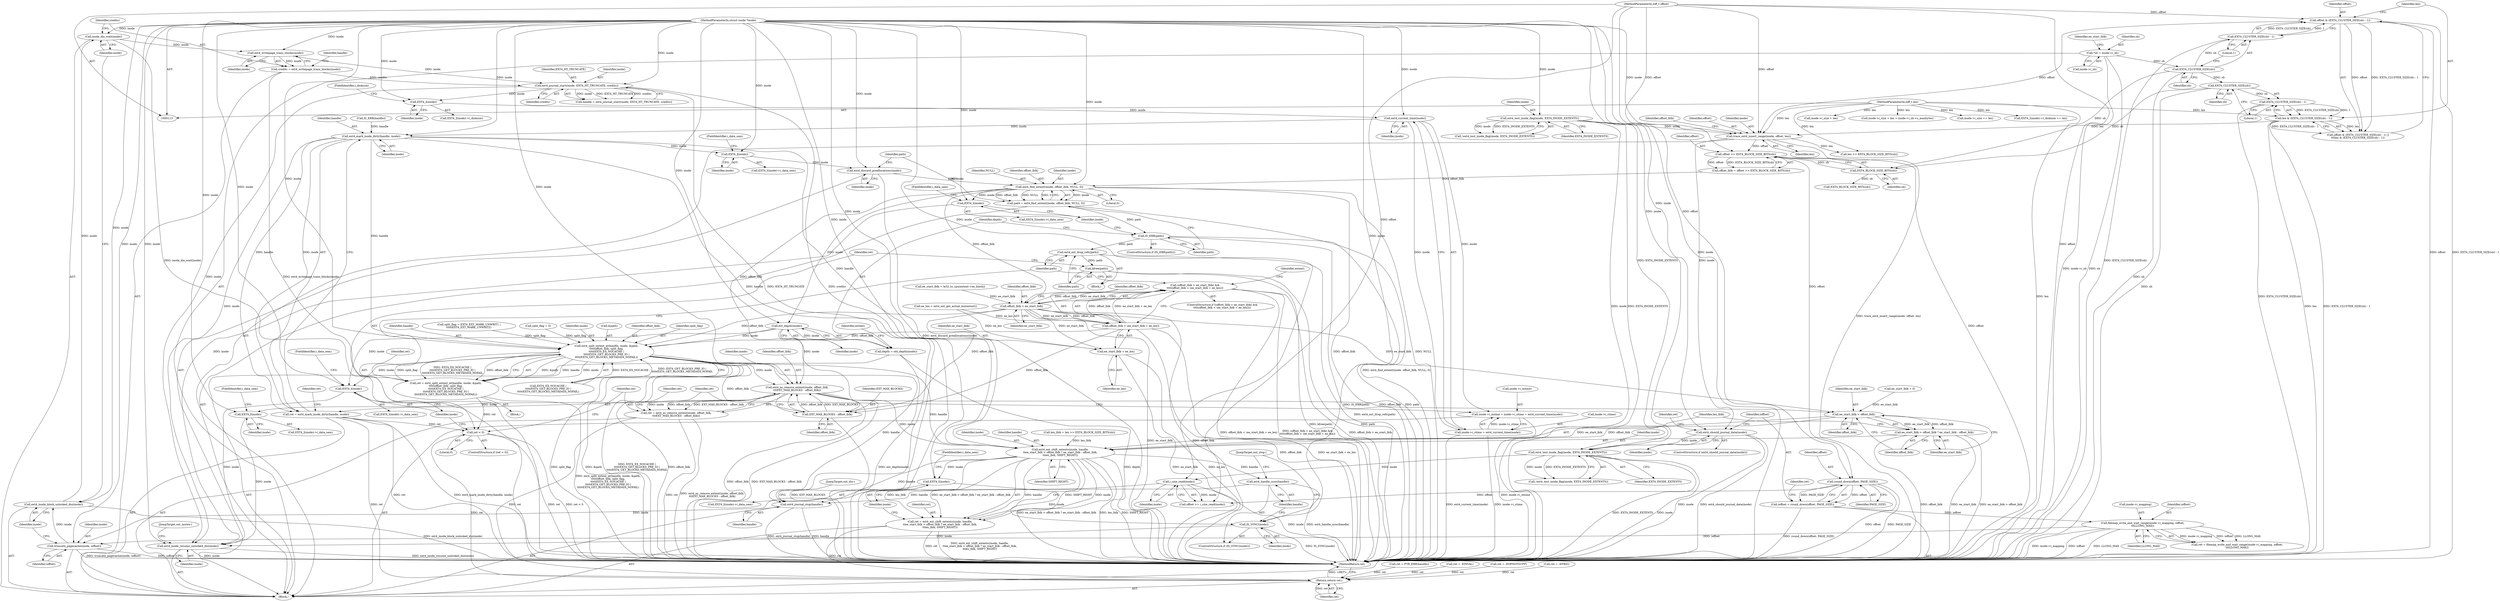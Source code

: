 digraph "0_linux_ea3d7209ca01da209cda6f0dea8be9cc4b7a933b_0@pointer" {
"1000304" [label="(Call,EXT4_I(inode))"];
"1000284" [label="(Call,ext4_journal_start(inode, EXT4_HT_TRUNCATE, credits))"];
"1000280" [label="(Call,ext4_writepage_trans_blocks(inode))"];
"1000276" [label="(Call,inode_dio_wait(inode))"];
"1000274" [label="(Call,ext4_inode_block_unlocked_dio(inode))"];
"1000271" [label="(Call,truncate_pagecache(inode, ioffset))"];
"1000263" [label="(Call,i_size_read(inode))"];
"1000233" [label="(Call,ext4_test_inode_flag(inode, EXT4_INODE_EXTENTS))"];
"1000196" [label="(Call,ext4_should_journal_data(inode))"];
"1000179" [label="(Call,trace_ext4_insert_range(inode, offset, len))"];
"1000147" [label="(Call,ext4_test_inode_flag(inode, EXT4_INODE_EXTENTS))"];
"1000114" [label="(MethodParameterIn,struct inode *inode)"];
"1000155" [label="(Call,offset & (EXT4_CLUSTER_SIZE(sb) - 1))"];
"1000115" [label="(MethodParameterIn,loff_t offset)"];
"1000157" [label="(Call,EXT4_CLUSTER_SIZE(sb) - 1)"];
"1000158" [label="(Call,EXT4_CLUSTER_SIZE(sb))"];
"1000119" [label="(Call,*sb = inode->i_sb)"];
"1000161" [label="(Call,len & (EXT4_CLUSTER_SIZE(sb) - 1))"];
"1000116" [label="(MethodParameterIn,loff_t len)"];
"1000163" [label="(Call,EXT4_CLUSTER_SIZE(sb) - 1)"];
"1000164" [label="(Call,EXT4_CLUSTER_SIZE(sb))"];
"1000216" [label="(Call,filemap_write_and_wait_range(inode->i_mapping, ioffset,\n\t\t\tLLONG_MAX))"];
"1000209" [label="(Call,ioffset = round_down(offset, PAGE_SIZE))"];
"1000211" [label="(Call,round_down(offset, PAGE_SIZE))"];
"1000185" [label="(Call,offset >> EXT4_BLOCK_SIZE_BITS(sb))"];
"1000187" [label="(Call,EXT4_BLOCK_SIZE_BITS(sb))"];
"1000278" [label="(Call,credits = ext4_writepage_trans_blocks(inode))"];
"1000316" [label="(Call,ext4_current_time(inode))"];
"1000308" [label="(Call,inode->i_mtime = inode->i_ctime = ext4_current_time(inode))"];
"1000312" [label="(Call,inode->i_ctime = ext4_current_time(inode))"];
"1000320" [label="(Call,ext4_mark_inode_dirty(handle, inode))"];
"1000318" [label="(Call,ret = ext4_mark_inode_dirty(handle, inode))"];
"1000414" [label="(Call,ret < 0)"];
"1000479" [label="(Return,return ret;)"];
"1000329" [label="(Call,EXT4_I(inode))"];
"1000332" [label="(Call,ext4_discard_preallocations(inode))"];
"1000336" [label="(Call,ext4_find_extent(inode, offset_lblk, NULL, 0))"];
"1000334" [label="(Call,path = ext4_find_extent(inode, offset_lblk, NULL, 0))"];
"1000342" [label="(Call,IS_ERR(path))"];
"1000409" [label="(Call,ext4_ext_drop_refs(path))"];
"1000411" [label="(Call,kfree(path))"];
"1000348" [label="(Call,EXT4_I(inode))"];
"1000471" [label="(Call,ext4_inode_resume_unlocked_dio(inode))"];
"1000354" [label="(Call,ext_depth(inode))"];
"1000352" [label="(Call,depth = ext_depth(inode))"];
"1000397" [label="(Call,ext4_split_extent_at(handle, inode, &path,\n\t\t\t\t\toffset_lblk, split_flag,\n\t\t\t\t\tEXT4_EX_NOCACHE |\n\t\t\t\t\tEXT4_GET_BLOCKS_PRE_IO |\n\t\t\t\t\tEXT4_GET_BLOCKS_METADATA_NOFAIL))"];
"1000395" [label="(Call,ret = ext4_split_extent_at(handle, inode, &path,\n\t\t\t\t\toffset_lblk, split_flag,\n\t\t\t\t\tEXT4_EX_NOCACHE |\n\t\t\t\t\tEXT4_GET_BLOCKS_PRE_IO |\n\t\t\t\t\tEXT4_GET_BLOCKS_METADATA_NOFAIL))"];
"1000421" [label="(Call,EXT4_I(inode))"];
"1000427" [label="(Call,ext4_es_remove_extent(inode, offset_lblk,\n\t\t\tEXT_MAX_BLOCKS - offset_lblk))"];
"1000425" [label="(Call,ret = ext4_es_remove_extent(inode, offset_lblk,\n\t\t\tEXT_MAX_BLOCKS - offset_lblk))"];
"1000439" [label="(Call,EXT4_I(inode))"];
"1000445" [label="(Call,ext4_ext_shift_extents(inode, handle,\n\t\tee_start_lblk > offset_lblk ? ee_start_lblk : offset_lblk,\n\t\tlen_lblk, SHIFT_RIGHT))"];
"1000443" [label="(Call,ret = ext4_ext_shift_extents(inode, handle,\n\t\tee_start_lblk > offset_lblk ? ee_start_lblk : offset_lblk,\n\t\tlen_lblk, SHIFT_RIGHT))"];
"1000459" [label="(Call,EXT4_I(inode))"];
"1000463" [label="(Call,IS_SYNC(inode))"];
"1000465" [label="(Call,ext4_handle_sync(handle))"];
"1000468" [label="(Call,ext4_journal_stop(handle))"];
"1000449" [label="(Call,ee_start_lblk > offset_lblk)"];
"1000448" [label="(Call,ee_start_lblk > offset_lblk ? ee_start_lblk : offset_lblk)"];
"1000430" [label="(Call,EXT_MAX_BLOCKS - offset_lblk)"];
"1000378" [label="(Call,offset_lblk > ee_start_lblk)"];
"1000377" [label="(Call,(offset_lblk > ee_start_lblk) &&\n\t\t\t\t(offset_lblk < (ee_start_lblk + ee_len)))"];
"1000381" [label="(Call,offset_lblk < (ee_start_lblk + ee_len))"];
"1000383" [label="(Call,ee_start_lblk + ee_len)"];
"1000183" [label="(Call,offset_lblk = offset >> EXT4_BLOCK_SIZE_BITS(sb))"];
"1000430" [label="(Call,EXT_MAX_BLOCKS - offset_lblk)"];
"1000179" [label="(Call,trace_ext4_insert_range(inode, offset, len))"];
"1000445" [label="(Call,ext4_ext_shift_extents(inode, handle,\n\t\tee_start_lblk > offset_lblk ? ee_start_lblk : offset_lblk,\n\t\tlen_lblk, SHIFT_RIGHT))"];
"1000213" [label="(Identifier,PAGE_SIZE)"];
"1000159" [label="(Identifier,sb)"];
"1000141" [label="(Call,split_flag = 0)"];
"1000467" [label="(JumpTarget,out_stop:)"];
"1000440" [label="(Identifier,inode)"];
"1000432" [label="(Identifier,offset_lblk)"];
"1000383" [label="(Call,ee_start_lblk + ee_len)"];
"1000191" [label="(Call,len >> EXT4_BLOCK_SIZE_BITS(sb))"];
"1000343" [label="(Identifier,path)"];
"1000156" [label="(Identifier,offset)"];
"1000340" [label="(Literal,0)"];
"1000302" [label="(Call,EXT4_I(inode)->i_disksize += len)"];
"1000272" [label="(Identifier,inode)"];
"1000220" [label="(Identifier,ioffset)"];
"1000162" [label="(Identifier,len)"];
"1000324" [label="(Identifier,ret)"];
"1000318" [label="(Call,ret = ext4_mark_inode_dirty(handle, inode))"];
"1000130" [label="(Call,ee_start_lblk = 0)"];
"1000366" [label="(Call,ee_start_lblk = le32_to_cpu(extent->ee_block))"];
"1000378" [label="(Call,offset_lblk > ee_start_lblk)"];
"1000404" [label="(Call,EXT4_EX_NOCACHE |\n\t\t\t\t\tEXT4_GET_BLOCKS_PRE_IO |\n\t\t\t\t\tEXT4_GET_BLOCKS_METADATA_NOFAIL)"];
"1000464" [label="(Identifier,inode)"];
"1000431" [label="(Identifier,EXT_MAX_BLOCKS)"];
"1000410" [label="(Identifier,path)"];
"1000187" [label="(Call,EXT4_BLOCK_SIZE_BITS(sb))"];
"1000244" [label="(Call,inode->i_size + len)"];
"1000399" [label="(Identifier,inode)"];
"1000196" [label="(Call,ext4_should_journal_data(inode))"];
"1000319" [label="(Identifier,ret)"];
"1000212" [label="(Identifier,offset)"];
"1000185" [label="(Call,offset >> EXT4_BLOCK_SIZE_BITS(sb))"];
"1000330" [label="(Identifier,inode)"];
"1000400" [label="(Call,&path)"];
"1000304" [label="(Call,EXT4_I(inode))"];
"1000157" [label="(Call,EXT4_CLUSTER_SIZE(sb) - 1)"];
"1000461" [label="(FieldIdentifier,i_data_sem)"];
"1000147" [label="(Call,ext4_test_inode_flag(inode, EXT4_INODE_EXTENTS))"];
"1000287" [label="(Identifier,credits)"];
"1000334" [label="(Call,path = ext4_find_extent(inode, offset_lblk, NULL, 0))"];
"1000460" [label="(Identifier,inode)"];
"1000211" [label="(Call,round_down(offset, PAGE_SIZE))"];
"1000348" [label="(Call,EXT4_I(inode))"];
"1000317" [label="(Identifier,inode)"];
"1000273" [label="(Identifier,ioffset)"];
"1000335" [label="(Identifier,path)"];
"1000263" [label="(Call,i_size_read(inode))"];
"1000193" [label="(Call,EXT4_BLOCK_SIZE_BITS(sb))"];
"1000274" [label="(Call,ext4_inode_block_unlocked_dio(inode))"];
"1000306" [label="(FieldIdentifier,i_disksize)"];
"1000281" [label="(Identifier,inode)"];
"1000280" [label="(Call,ext4_writepage_trans_blocks(inode))"];
"1000413" [label="(ControlStructure,if (ret < 0))"];
"1000395" [label="(Call,ret = ext4_split_extent_at(handle, inode, &path,\n\t\t\t\t\toffset_lblk, split_flag,\n\t\t\t\t\tEXT4_EX_NOCACHE |\n\t\t\t\t\tEXT4_GET_BLOCKS_PRE_IO |\n\t\t\t\t\tEXT4_GET_BLOCKS_METADATA_NOFAIL))"];
"1000275" [label="(Identifier,inode)"];
"1000131" [label="(Identifier,ee_start_lblk)"];
"1000117" [label="(Block,)"];
"1000276" [label="(Call,inode_dio_wait(inode))"];
"1000221" [label="(Identifier,LLONG_MAX)"];
"1000285" [label="(Identifier,inode)"];
"1000427" [label="(Call,ext4_es_remove_extent(inode, offset_lblk,\n\t\t\tEXT_MAX_BLOCKS - offset_lblk))"];
"1000120" [label="(Identifier,sb)"];
"1000337" [label="(Identifier,inode)"];
"1000210" [label="(Identifier,ioffset)"];
"1000357" [label="(Identifier,extent)"];
"1000163" [label="(Call,EXT4_CLUSTER_SIZE(sb) - 1)"];
"1000320" [label="(Call,ext4_mark_inode_dirty(handle, inode))"];
"1000463" [label="(Call,IS_SYNC(inode))"];
"1000181" [label="(Identifier,offset)"];
"1000462" [label="(ControlStructure,if (IS_SYNC(inode)))"];
"1000322" [label="(Identifier,inode)"];
"1000468" [label="(Call,ext4_journal_stop(handle))"];
"1000217" [label="(Call,inode->i_mapping)"];
"1000426" [label="(Identifier,ret)"];
"1000425" [label="(Call,ret = ext4_es_remove_extent(inode, offset_lblk,\n\t\t\tEXT_MAX_BLOCKS - offset_lblk))"];
"1000339" [label="(Identifier,NULL)"];
"1000402" [label="(Identifier,offset_lblk)"];
"1000421" [label="(Call,EXT4_I(inode))"];
"1000234" [label="(Identifier,inode)"];
"1000354" [label="(Call,ext_depth(inode))"];
"1000342" [label="(Call,IS_ERR(path))"];
"1000465" [label="(Call,ext4_handle_sync(handle))"];
"1000271" [label="(Call,truncate_pagecache(inode, ioffset))"];
"1000415" [label="(Identifier,ret)"];
"1000316" [label="(Call,ext4_current_time(inode))"];
"1000305" [label="(Identifier,inode)"];
"1000403" [label="(Identifier,split_flag)"];
"1000381" [label="(Call,offset_lblk < (ee_start_lblk + ee_len))"];
"1000455" [label="(Identifier,SHIFT_RIGHT)"];
"1000382" [label="(Identifier,offset_lblk)"];
"1000398" [label="(Identifier,handle)"];
"1000186" [label="(Identifier,offset)"];
"1000292" [label="(Call,ret = PTR_ERR(handle))"];
"1000119" [label="(Call,*sb = inode->i_sb)"];
"1000215" [label="(Identifier,ret)"];
"1000416" [label="(Literal,0)"];
"1000396" [label="(Identifier,ret)"];
"1000349" [label="(Identifier,inode)"];
"1000350" [label="(FieldIdentifier,i_data_sem)"];
"1000466" [label="(Identifier,handle)"];
"1000472" [label="(Identifier,inode)"];
"1000458" [label="(Call,EXT4_I(inode)->i_data_sem)"];
"1000452" [label="(Identifier,ee_start_lblk)"];
"1000148" [label="(Identifier,inode)"];
"1000409" [label="(Call,ext4_ext_drop_refs(path))"];
"1000232" [label="(Call,!ext4_test_inode_flag(inode, EXT4_INODE_EXTENTS))"];
"1000450" [label="(Identifier,ee_start_lblk)"];
"1000266" [label="(Call,ret = -EINVAL)"];
"1000353" [label="(Identifier,depth)"];
"1000261" [label="(Call,offset >= i_size_read(inode))"];
"1000352" [label="(Call,depth = ext_depth(inode))"];
"1000420" [label="(Call,EXT4_I(inode)->i_data_sem)"];
"1000243" [label="(Call,inode->i_size + len > inode->i_sb->s_maxbytes)"];
"1000233" [label="(Call,ext4_test_inode_flag(inode, EXT4_INODE_EXTENTS))"];
"1000309" [label="(Call,inode->i_mtime)"];
"1000237" [label="(Call,ret = -EOPNOTSUPP)"];
"1000451" [label="(Identifier,offset_lblk)"];
"1000423" [label="(FieldIdentifier,i_data_sem)"];
"1000189" [label="(Call,len_lblk = len >> EXT4_BLOCK_SIZE_BITS(sb))"];
"1000308" [label="(Call,inode->i_mtime = inode->i_ctime = ext4_current_time(inode))"];
"1000377" [label="(Call,(offset_lblk > ee_start_lblk) &&\n\t\t\t\t(offset_lblk < (ee_start_lblk + ee_len)))"];
"1000453" [label="(Identifier,offset_lblk)"];
"1000336" [label="(Call,ext4_find_extent(inode, offset_lblk, NULL, 0))"];
"1000454" [label="(Identifier,len_lblk)"];
"1000376" [label="(ControlStructure,if ((offset_lblk > ee_start_lblk) &&\n\t\t\t\t(offset_lblk < (ee_start_lblk + ee_len))))"];
"1000303" [label="(Call,EXT4_I(inode)->i_disksize)"];
"1000333" [label="(Identifier,inode)"];
"1000434" [label="(Identifier,ret)"];
"1000166" [label="(Literal,1)"];
"1000446" [label="(Identifier,inode)"];
"1000412" [label="(Identifier,path)"];
"1000444" [label="(Identifier,ret)"];
"1000114" [label="(MethodParameterIn,struct inode *inode)"];
"1000481" [label="(MethodReturn,int)"];
"1000209" [label="(Call,ioffset = round_down(offset, PAGE_SIZE))"];
"1000154" [label="(Call,offset & (EXT4_CLUSTER_SIZE(sb) - 1) ||\n\t\t\tlen & (EXT4_CLUSTER_SIZE(sb) - 1))"];
"1000390" [label="(Call,split_flag = EXT4_EXT_MARK_UNWRIT1 |\n\t\t\t\t\tEXT4_EXT_MARK_UNWRIT2)"];
"1000365" [label="(Block,)"];
"1000347" [label="(Call,EXT4_I(inode)->i_data_sem)"];
"1000379" [label="(Identifier,offset_lblk)"];
"1000422" [label="(Identifier,inode)"];
"1000479" [label="(Return,return ret;)"];
"1000372" [label="(Call,ee_len = ext4_ext_get_actual_len(extent))"];
"1000277" [label="(Identifier,inode)"];
"1000449" [label="(Call,ee_start_lblk > offset_lblk)"];
"1000429" [label="(Identifier,offset_lblk)"];
"1000164" [label="(Call,EXT4_CLUSTER_SIZE(sb))"];
"1000264" [label="(Identifier,inode)"];
"1000180" [label="(Identifier,inode)"];
"1000471" [label="(Call,ext4_inode_resume_unlocked_dio(inode))"];
"1000297" [label="(Call,inode->i_size += len)"];
"1000146" [label="(Call,!ext4_test_inode_flag(inode, EXT4_INODE_EXTENTS))"];
"1000116" [label="(MethodParameterIn,loff_t len)"];
"1000161" [label="(Call,len & (EXT4_CLUSTER_SIZE(sb) - 1))"];
"1000380" [label="(Identifier,ee_start_lblk)"];
"1000439" [label="(Call,EXT4_I(inode))"];
"1000441" [label="(FieldIdentifier,i_data_sem)"];
"1000235" [label="(Identifier,EXT4_INODE_EXTENTS)"];
"1000289" [label="(Call,IS_ERR(handle))"];
"1000389" [label="(Identifier,extent)"];
"1000284" [label="(Call,ext4_journal_start(inode, EXT4_HT_TRUNCATE, credits))"];
"1000411" [label="(Call,kfree(path))"];
"1000283" [label="(Identifier,handle)"];
"1000155" [label="(Call,offset & (EXT4_CLUSTER_SIZE(sb) - 1))"];
"1000332" [label="(Call,ext4_discard_preallocations(inode))"];
"1000470" [label="(JumpTarget,out_dio:)"];
"1000214" [label="(Call,ret = filemap_write_and_wait_range(inode->i_mapping, ioffset,\n\t\t\tLLONG_MAX))"];
"1000313" [label="(Call,inode->i_ctime)"];
"1000443" [label="(Call,ret = ext4_ext_shift_extents(inode, handle,\n\t\tee_start_lblk > offset_lblk ? ee_start_lblk : offset_lblk,\n\t\tlen_lblk, SHIFT_RIGHT))"];
"1000115" [label="(MethodParameterIn,loff_t offset)"];
"1000255" [label="(Call,ret = -EFBIG)"];
"1000321" [label="(Identifier,handle)"];
"1000121" [label="(Call,inode->i_sb)"];
"1000480" [label="(Identifier,ret)"];
"1000195" [label="(ControlStructure,if (ext4_should_journal_data(inode)))"];
"1000160" [label="(Literal,1)"];
"1000386" [label="(Block,)"];
"1000447" [label="(Identifier,handle)"];
"1000279" [label="(Identifier,credits)"];
"1000165" [label="(Identifier,sb)"];
"1000385" [label="(Identifier,ee_len)"];
"1000329" [label="(Call,EXT4_I(inode))"];
"1000397" [label="(Call,ext4_split_extent_at(handle, inode, &path,\n\t\t\t\t\toffset_lblk, split_flag,\n\t\t\t\t\tEXT4_EX_NOCACHE |\n\t\t\t\t\tEXT4_GET_BLOCKS_PRE_IO |\n\t\t\t\t\tEXT4_GET_BLOCKS_METADATA_NOFAIL))"];
"1000188" [label="(Identifier,sb)"];
"1000414" [label="(Call,ret < 0)"];
"1000384" [label="(Identifier,ee_start_lblk)"];
"1000158" [label="(Call,EXT4_CLUSTER_SIZE(sb))"];
"1000438" [label="(Call,EXT4_I(inode)->i_data_sem)"];
"1000200" [label="(Identifier,ret)"];
"1000278" [label="(Call,credits = ext4_writepage_trans_blocks(inode))"];
"1000328" [label="(Call,EXT4_I(inode)->i_data_sem)"];
"1000355" [label="(Identifier,inode)"];
"1000282" [label="(Call,handle = ext4_journal_start(inode, EXT4_HT_TRUNCATE, credits))"];
"1000473" [label="(JumpTarget,out_mutex:)"];
"1000428" [label="(Identifier,inode)"];
"1000341" [label="(ControlStructure,if (IS_ERR(path)))"];
"1000459" [label="(Call,EXT4_I(inode))"];
"1000338" [label="(Identifier,offset_lblk)"];
"1000149" [label="(Identifier,EXT4_INODE_EXTENTS)"];
"1000286" [label="(Identifier,EXT4_HT_TRUNCATE)"];
"1000331" [label="(FieldIdentifier,i_data_sem)"];
"1000469" [label="(Identifier,handle)"];
"1000312" [label="(Call,inode->i_ctime = ext4_current_time(inode))"];
"1000197" [label="(Identifier,inode)"];
"1000182" [label="(Identifier,len)"];
"1000216" [label="(Call,filemap_write_and_wait_range(inode->i_mapping, ioffset,\n\t\t\tLLONG_MAX))"];
"1000448" [label="(Call,ee_start_lblk > offset_lblk ? ee_start_lblk : offset_lblk)"];
"1000184" [label="(Identifier,offset_lblk)"];
"1000304" -> "1000303"  [label="AST: "];
"1000304" -> "1000305"  [label="CFG: "];
"1000305" -> "1000304"  [label="AST: "];
"1000306" -> "1000304"  [label="CFG: "];
"1000284" -> "1000304"  [label="DDG: inode"];
"1000114" -> "1000304"  [label="DDG: inode"];
"1000304" -> "1000316"  [label="DDG: inode"];
"1000284" -> "1000282"  [label="AST: "];
"1000284" -> "1000287"  [label="CFG: "];
"1000285" -> "1000284"  [label="AST: "];
"1000286" -> "1000284"  [label="AST: "];
"1000287" -> "1000284"  [label="AST: "];
"1000282" -> "1000284"  [label="CFG: "];
"1000284" -> "1000481"  [label="DDG: EXT4_HT_TRUNCATE"];
"1000284" -> "1000481"  [label="DDG: credits"];
"1000284" -> "1000282"  [label="DDG: inode"];
"1000284" -> "1000282"  [label="DDG: EXT4_HT_TRUNCATE"];
"1000284" -> "1000282"  [label="DDG: credits"];
"1000280" -> "1000284"  [label="DDG: inode"];
"1000114" -> "1000284"  [label="DDG: inode"];
"1000278" -> "1000284"  [label="DDG: credits"];
"1000284" -> "1000471"  [label="DDG: inode"];
"1000280" -> "1000278"  [label="AST: "];
"1000280" -> "1000281"  [label="CFG: "];
"1000281" -> "1000280"  [label="AST: "];
"1000278" -> "1000280"  [label="CFG: "];
"1000280" -> "1000278"  [label="DDG: inode"];
"1000276" -> "1000280"  [label="DDG: inode"];
"1000114" -> "1000280"  [label="DDG: inode"];
"1000276" -> "1000117"  [label="AST: "];
"1000276" -> "1000277"  [label="CFG: "];
"1000277" -> "1000276"  [label="AST: "];
"1000279" -> "1000276"  [label="CFG: "];
"1000276" -> "1000481"  [label="DDG: inode_dio_wait(inode)"];
"1000274" -> "1000276"  [label="DDG: inode"];
"1000114" -> "1000276"  [label="DDG: inode"];
"1000274" -> "1000117"  [label="AST: "];
"1000274" -> "1000275"  [label="CFG: "];
"1000275" -> "1000274"  [label="AST: "];
"1000277" -> "1000274"  [label="CFG: "];
"1000274" -> "1000481"  [label="DDG: ext4_inode_block_unlocked_dio(inode)"];
"1000271" -> "1000274"  [label="DDG: inode"];
"1000114" -> "1000274"  [label="DDG: inode"];
"1000271" -> "1000117"  [label="AST: "];
"1000271" -> "1000273"  [label="CFG: "];
"1000272" -> "1000271"  [label="AST: "];
"1000273" -> "1000271"  [label="AST: "];
"1000275" -> "1000271"  [label="CFG: "];
"1000271" -> "1000481"  [label="DDG: ioffset"];
"1000271" -> "1000481"  [label="DDG: truncate_pagecache(inode, ioffset)"];
"1000263" -> "1000271"  [label="DDG: inode"];
"1000114" -> "1000271"  [label="DDG: inode"];
"1000216" -> "1000271"  [label="DDG: ioffset"];
"1000263" -> "1000261"  [label="AST: "];
"1000263" -> "1000264"  [label="CFG: "];
"1000264" -> "1000263"  [label="AST: "];
"1000261" -> "1000263"  [label="CFG: "];
"1000263" -> "1000481"  [label="DDG: inode"];
"1000263" -> "1000261"  [label="DDG: inode"];
"1000233" -> "1000263"  [label="DDG: inode"];
"1000114" -> "1000263"  [label="DDG: inode"];
"1000233" -> "1000232"  [label="AST: "];
"1000233" -> "1000235"  [label="CFG: "];
"1000234" -> "1000233"  [label="AST: "];
"1000235" -> "1000233"  [label="AST: "];
"1000232" -> "1000233"  [label="CFG: "];
"1000233" -> "1000481"  [label="DDG: EXT4_INODE_EXTENTS"];
"1000233" -> "1000481"  [label="DDG: inode"];
"1000233" -> "1000232"  [label="DDG: inode"];
"1000233" -> "1000232"  [label="DDG: EXT4_INODE_EXTENTS"];
"1000196" -> "1000233"  [label="DDG: inode"];
"1000114" -> "1000233"  [label="DDG: inode"];
"1000147" -> "1000233"  [label="DDG: EXT4_INODE_EXTENTS"];
"1000196" -> "1000195"  [label="AST: "];
"1000196" -> "1000197"  [label="CFG: "];
"1000197" -> "1000196"  [label="AST: "];
"1000200" -> "1000196"  [label="CFG: "];
"1000210" -> "1000196"  [label="CFG: "];
"1000196" -> "1000481"  [label="DDG: inode"];
"1000196" -> "1000481"  [label="DDG: ext4_should_journal_data(inode)"];
"1000179" -> "1000196"  [label="DDG: inode"];
"1000114" -> "1000196"  [label="DDG: inode"];
"1000179" -> "1000117"  [label="AST: "];
"1000179" -> "1000182"  [label="CFG: "];
"1000180" -> "1000179"  [label="AST: "];
"1000181" -> "1000179"  [label="AST: "];
"1000182" -> "1000179"  [label="AST: "];
"1000184" -> "1000179"  [label="CFG: "];
"1000179" -> "1000481"  [label="DDG: trace_ext4_insert_range(inode, offset, len)"];
"1000147" -> "1000179"  [label="DDG: inode"];
"1000114" -> "1000179"  [label="DDG: inode"];
"1000155" -> "1000179"  [label="DDG: offset"];
"1000115" -> "1000179"  [label="DDG: offset"];
"1000161" -> "1000179"  [label="DDG: len"];
"1000116" -> "1000179"  [label="DDG: len"];
"1000179" -> "1000185"  [label="DDG: offset"];
"1000179" -> "1000191"  [label="DDG: len"];
"1000147" -> "1000146"  [label="AST: "];
"1000147" -> "1000149"  [label="CFG: "];
"1000148" -> "1000147"  [label="AST: "];
"1000149" -> "1000147"  [label="AST: "];
"1000146" -> "1000147"  [label="CFG: "];
"1000147" -> "1000481"  [label="DDG: EXT4_INODE_EXTENTS"];
"1000147" -> "1000481"  [label="DDG: inode"];
"1000147" -> "1000146"  [label="DDG: inode"];
"1000147" -> "1000146"  [label="DDG: EXT4_INODE_EXTENTS"];
"1000114" -> "1000147"  [label="DDG: inode"];
"1000114" -> "1000113"  [label="AST: "];
"1000114" -> "1000481"  [label="DDG: inode"];
"1000114" -> "1000316"  [label="DDG: inode"];
"1000114" -> "1000320"  [label="DDG: inode"];
"1000114" -> "1000329"  [label="DDG: inode"];
"1000114" -> "1000332"  [label="DDG: inode"];
"1000114" -> "1000336"  [label="DDG: inode"];
"1000114" -> "1000348"  [label="DDG: inode"];
"1000114" -> "1000354"  [label="DDG: inode"];
"1000114" -> "1000397"  [label="DDG: inode"];
"1000114" -> "1000421"  [label="DDG: inode"];
"1000114" -> "1000427"  [label="DDG: inode"];
"1000114" -> "1000439"  [label="DDG: inode"];
"1000114" -> "1000445"  [label="DDG: inode"];
"1000114" -> "1000459"  [label="DDG: inode"];
"1000114" -> "1000463"  [label="DDG: inode"];
"1000114" -> "1000471"  [label="DDG: inode"];
"1000155" -> "1000154"  [label="AST: "];
"1000155" -> "1000157"  [label="CFG: "];
"1000156" -> "1000155"  [label="AST: "];
"1000157" -> "1000155"  [label="AST: "];
"1000162" -> "1000155"  [label="CFG: "];
"1000154" -> "1000155"  [label="CFG: "];
"1000155" -> "1000481"  [label="DDG: EXT4_CLUSTER_SIZE(sb) - 1"];
"1000155" -> "1000481"  [label="DDG: offset"];
"1000155" -> "1000154"  [label="DDG: offset"];
"1000155" -> "1000154"  [label="DDG: EXT4_CLUSTER_SIZE(sb) - 1"];
"1000115" -> "1000155"  [label="DDG: offset"];
"1000157" -> "1000155"  [label="DDG: EXT4_CLUSTER_SIZE(sb)"];
"1000157" -> "1000155"  [label="DDG: 1"];
"1000115" -> "1000113"  [label="AST: "];
"1000115" -> "1000481"  [label="DDG: offset"];
"1000115" -> "1000185"  [label="DDG: offset"];
"1000115" -> "1000211"  [label="DDG: offset"];
"1000115" -> "1000261"  [label="DDG: offset"];
"1000157" -> "1000160"  [label="CFG: "];
"1000158" -> "1000157"  [label="AST: "];
"1000160" -> "1000157"  [label="AST: "];
"1000157" -> "1000481"  [label="DDG: EXT4_CLUSTER_SIZE(sb)"];
"1000158" -> "1000157"  [label="DDG: sb"];
"1000158" -> "1000159"  [label="CFG: "];
"1000159" -> "1000158"  [label="AST: "];
"1000160" -> "1000158"  [label="CFG: "];
"1000158" -> "1000481"  [label="DDG: sb"];
"1000119" -> "1000158"  [label="DDG: sb"];
"1000158" -> "1000164"  [label="DDG: sb"];
"1000158" -> "1000187"  [label="DDG: sb"];
"1000119" -> "1000117"  [label="AST: "];
"1000119" -> "1000121"  [label="CFG: "];
"1000120" -> "1000119"  [label="AST: "];
"1000121" -> "1000119"  [label="AST: "];
"1000131" -> "1000119"  [label="CFG: "];
"1000119" -> "1000481"  [label="DDG: inode->i_sb"];
"1000119" -> "1000481"  [label="DDG: sb"];
"1000161" -> "1000154"  [label="AST: "];
"1000161" -> "1000163"  [label="CFG: "];
"1000162" -> "1000161"  [label="AST: "];
"1000163" -> "1000161"  [label="AST: "];
"1000154" -> "1000161"  [label="CFG: "];
"1000161" -> "1000481"  [label="DDG: EXT4_CLUSTER_SIZE(sb) - 1"];
"1000161" -> "1000481"  [label="DDG: len"];
"1000161" -> "1000154"  [label="DDG: len"];
"1000161" -> "1000154"  [label="DDG: EXT4_CLUSTER_SIZE(sb) - 1"];
"1000116" -> "1000161"  [label="DDG: len"];
"1000163" -> "1000161"  [label="DDG: EXT4_CLUSTER_SIZE(sb)"];
"1000163" -> "1000161"  [label="DDG: 1"];
"1000116" -> "1000113"  [label="AST: "];
"1000116" -> "1000481"  [label="DDG: len"];
"1000116" -> "1000191"  [label="DDG: len"];
"1000116" -> "1000243"  [label="DDG: len"];
"1000116" -> "1000244"  [label="DDG: len"];
"1000116" -> "1000297"  [label="DDG: len"];
"1000116" -> "1000302"  [label="DDG: len"];
"1000163" -> "1000166"  [label="CFG: "];
"1000164" -> "1000163"  [label="AST: "];
"1000166" -> "1000163"  [label="AST: "];
"1000163" -> "1000481"  [label="DDG: EXT4_CLUSTER_SIZE(sb)"];
"1000164" -> "1000163"  [label="DDG: sb"];
"1000164" -> "1000165"  [label="CFG: "];
"1000165" -> "1000164"  [label="AST: "];
"1000166" -> "1000164"  [label="CFG: "];
"1000164" -> "1000481"  [label="DDG: sb"];
"1000164" -> "1000187"  [label="DDG: sb"];
"1000216" -> "1000214"  [label="AST: "];
"1000216" -> "1000221"  [label="CFG: "];
"1000217" -> "1000216"  [label="AST: "];
"1000220" -> "1000216"  [label="AST: "];
"1000221" -> "1000216"  [label="AST: "];
"1000214" -> "1000216"  [label="CFG: "];
"1000216" -> "1000481"  [label="DDG: LLONG_MAX"];
"1000216" -> "1000481"  [label="DDG: inode->i_mapping"];
"1000216" -> "1000481"  [label="DDG: ioffset"];
"1000216" -> "1000214"  [label="DDG: inode->i_mapping"];
"1000216" -> "1000214"  [label="DDG: ioffset"];
"1000216" -> "1000214"  [label="DDG: LLONG_MAX"];
"1000209" -> "1000216"  [label="DDG: ioffset"];
"1000209" -> "1000117"  [label="AST: "];
"1000209" -> "1000211"  [label="CFG: "];
"1000210" -> "1000209"  [label="AST: "];
"1000211" -> "1000209"  [label="AST: "];
"1000215" -> "1000209"  [label="CFG: "];
"1000209" -> "1000481"  [label="DDG: round_down(offset, PAGE_SIZE)"];
"1000211" -> "1000209"  [label="DDG: offset"];
"1000211" -> "1000209"  [label="DDG: PAGE_SIZE"];
"1000211" -> "1000213"  [label="CFG: "];
"1000212" -> "1000211"  [label="AST: "];
"1000213" -> "1000211"  [label="AST: "];
"1000211" -> "1000481"  [label="DDG: offset"];
"1000211" -> "1000481"  [label="DDG: PAGE_SIZE"];
"1000185" -> "1000211"  [label="DDG: offset"];
"1000211" -> "1000261"  [label="DDG: offset"];
"1000185" -> "1000183"  [label="AST: "];
"1000185" -> "1000187"  [label="CFG: "];
"1000186" -> "1000185"  [label="AST: "];
"1000187" -> "1000185"  [label="AST: "];
"1000183" -> "1000185"  [label="CFG: "];
"1000185" -> "1000481"  [label="DDG: offset"];
"1000185" -> "1000183"  [label="DDG: offset"];
"1000185" -> "1000183"  [label="DDG: EXT4_BLOCK_SIZE_BITS(sb)"];
"1000187" -> "1000185"  [label="DDG: sb"];
"1000187" -> "1000188"  [label="CFG: "];
"1000188" -> "1000187"  [label="AST: "];
"1000187" -> "1000193"  [label="DDG: sb"];
"1000278" -> "1000117"  [label="AST: "];
"1000279" -> "1000278"  [label="AST: "];
"1000283" -> "1000278"  [label="CFG: "];
"1000278" -> "1000481"  [label="DDG: ext4_writepage_trans_blocks(inode)"];
"1000316" -> "1000312"  [label="AST: "];
"1000316" -> "1000317"  [label="CFG: "];
"1000317" -> "1000316"  [label="AST: "];
"1000312" -> "1000316"  [label="CFG: "];
"1000316" -> "1000308"  [label="DDG: inode"];
"1000316" -> "1000312"  [label="DDG: inode"];
"1000316" -> "1000320"  [label="DDG: inode"];
"1000308" -> "1000117"  [label="AST: "];
"1000308" -> "1000312"  [label="CFG: "];
"1000309" -> "1000308"  [label="AST: "];
"1000312" -> "1000308"  [label="AST: "];
"1000319" -> "1000308"  [label="CFG: "];
"1000308" -> "1000481"  [label="DDG: inode->i_mtime"];
"1000312" -> "1000308"  [label="DDG: inode->i_ctime"];
"1000313" -> "1000312"  [label="AST: "];
"1000312" -> "1000481"  [label="DDG: ext4_current_time(inode)"];
"1000312" -> "1000481"  [label="DDG: inode->i_ctime"];
"1000320" -> "1000318"  [label="AST: "];
"1000320" -> "1000322"  [label="CFG: "];
"1000321" -> "1000320"  [label="AST: "];
"1000322" -> "1000320"  [label="AST: "];
"1000318" -> "1000320"  [label="CFG: "];
"1000320" -> "1000318"  [label="DDG: handle"];
"1000320" -> "1000318"  [label="DDG: inode"];
"1000289" -> "1000320"  [label="DDG: handle"];
"1000320" -> "1000329"  [label="DDG: inode"];
"1000320" -> "1000397"  [label="DDG: handle"];
"1000320" -> "1000445"  [label="DDG: handle"];
"1000320" -> "1000468"  [label="DDG: handle"];
"1000320" -> "1000471"  [label="DDG: inode"];
"1000318" -> "1000117"  [label="AST: "];
"1000319" -> "1000318"  [label="AST: "];
"1000324" -> "1000318"  [label="CFG: "];
"1000318" -> "1000481"  [label="DDG: ret"];
"1000318" -> "1000481"  [label="DDG: ext4_mark_inode_dirty(handle, inode)"];
"1000318" -> "1000414"  [label="DDG: ret"];
"1000318" -> "1000479"  [label="DDG: ret"];
"1000414" -> "1000413"  [label="AST: "];
"1000414" -> "1000416"  [label="CFG: "];
"1000415" -> "1000414"  [label="AST: "];
"1000416" -> "1000414"  [label="AST: "];
"1000422" -> "1000414"  [label="CFG: "];
"1000426" -> "1000414"  [label="CFG: "];
"1000414" -> "1000481"  [label="DDG: ret < 0"];
"1000414" -> "1000481"  [label="DDG: ret"];
"1000395" -> "1000414"  [label="DDG: ret"];
"1000414" -> "1000479"  [label="DDG: ret"];
"1000479" -> "1000117"  [label="AST: "];
"1000479" -> "1000480"  [label="CFG: "];
"1000480" -> "1000479"  [label="AST: "];
"1000481" -> "1000479"  [label="CFG: "];
"1000479" -> "1000481"  [label="DDG: <RET>"];
"1000480" -> "1000479"  [label="DDG: ret"];
"1000292" -> "1000479"  [label="DDG: ret"];
"1000255" -> "1000479"  [label="DDG: ret"];
"1000443" -> "1000479"  [label="DDG: ret"];
"1000237" -> "1000479"  [label="DDG: ret"];
"1000266" -> "1000479"  [label="DDG: ret"];
"1000425" -> "1000479"  [label="DDG: ret"];
"1000329" -> "1000328"  [label="AST: "];
"1000329" -> "1000330"  [label="CFG: "];
"1000330" -> "1000329"  [label="AST: "];
"1000331" -> "1000329"  [label="CFG: "];
"1000329" -> "1000332"  [label="DDG: inode"];
"1000332" -> "1000117"  [label="AST: "];
"1000332" -> "1000333"  [label="CFG: "];
"1000333" -> "1000332"  [label="AST: "];
"1000335" -> "1000332"  [label="CFG: "];
"1000332" -> "1000481"  [label="DDG: ext4_discard_preallocations(inode)"];
"1000332" -> "1000336"  [label="DDG: inode"];
"1000336" -> "1000334"  [label="AST: "];
"1000336" -> "1000340"  [label="CFG: "];
"1000337" -> "1000336"  [label="AST: "];
"1000338" -> "1000336"  [label="AST: "];
"1000339" -> "1000336"  [label="AST: "];
"1000340" -> "1000336"  [label="AST: "];
"1000334" -> "1000336"  [label="CFG: "];
"1000336" -> "1000481"  [label="DDG: NULL"];
"1000336" -> "1000481"  [label="DDG: offset_lblk"];
"1000336" -> "1000334"  [label="DDG: inode"];
"1000336" -> "1000334"  [label="DDG: offset_lblk"];
"1000336" -> "1000334"  [label="DDG: NULL"];
"1000336" -> "1000334"  [label="DDG: 0"];
"1000183" -> "1000336"  [label="DDG: offset_lblk"];
"1000336" -> "1000348"  [label="DDG: inode"];
"1000336" -> "1000354"  [label="DDG: inode"];
"1000336" -> "1000378"  [label="DDG: offset_lblk"];
"1000336" -> "1000430"  [label="DDG: offset_lblk"];
"1000334" -> "1000117"  [label="AST: "];
"1000335" -> "1000334"  [label="AST: "];
"1000343" -> "1000334"  [label="CFG: "];
"1000334" -> "1000481"  [label="DDG: ext4_find_extent(inode, offset_lblk, NULL, 0)"];
"1000334" -> "1000342"  [label="DDG: path"];
"1000342" -> "1000341"  [label="AST: "];
"1000342" -> "1000343"  [label="CFG: "];
"1000343" -> "1000342"  [label="AST: "];
"1000349" -> "1000342"  [label="CFG: "];
"1000353" -> "1000342"  [label="CFG: "];
"1000342" -> "1000481"  [label="DDG: path"];
"1000342" -> "1000481"  [label="DDG: IS_ERR(path)"];
"1000342" -> "1000409"  [label="DDG: path"];
"1000409" -> "1000365"  [label="AST: "];
"1000409" -> "1000410"  [label="CFG: "];
"1000410" -> "1000409"  [label="AST: "];
"1000412" -> "1000409"  [label="CFG: "];
"1000409" -> "1000481"  [label="DDG: ext4_ext_drop_refs(path)"];
"1000409" -> "1000411"  [label="DDG: path"];
"1000411" -> "1000365"  [label="AST: "];
"1000411" -> "1000412"  [label="CFG: "];
"1000412" -> "1000411"  [label="AST: "];
"1000415" -> "1000411"  [label="CFG: "];
"1000411" -> "1000481"  [label="DDG: kfree(path)"];
"1000411" -> "1000481"  [label="DDG: path"];
"1000348" -> "1000347"  [label="AST: "];
"1000348" -> "1000349"  [label="CFG: "];
"1000349" -> "1000348"  [label="AST: "];
"1000350" -> "1000348"  [label="CFG: "];
"1000348" -> "1000471"  [label="DDG: inode"];
"1000471" -> "1000117"  [label="AST: "];
"1000471" -> "1000472"  [label="CFG: "];
"1000472" -> "1000471"  [label="AST: "];
"1000473" -> "1000471"  [label="CFG: "];
"1000471" -> "1000481"  [label="DDG: inode"];
"1000471" -> "1000481"  [label="DDG: ext4_inode_resume_unlocked_dio(inode)"];
"1000439" -> "1000471"  [label="DDG: inode"];
"1000421" -> "1000471"  [label="DDG: inode"];
"1000463" -> "1000471"  [label="DDG: inode"];
"1000354" -> "1000352"  [label="AST: "];
"1000354" -> "1000355"  [label="CFG: "];
"1000355" -> "1000354"  [label="AST: "];
"1000352" -> "1000354"  [label="CFG: "];
"1000354" -> "1000352"  [label="DDG: inode"];
"1000354" -> "1000397"  [label="DDG: inode"];
"1000354" -> "1000421"  [label="DDG: inode"];
"1000354" -> "1000427"  [label="DDG: inode"];
"1000352" -> "1000117"  [label="AST: "];
"1000353" -> "1000352"  [label="AST: "];
"1000357" -> "1000352"  [label="CFG: "];
"1000352" -> "1000481"  [label="DDG: depth"];
"1000352" -> "1000481"  [label="DDG: ext_depth(inode)"];
"1000397" -> "1000395"  [label="AST: "];
"1000397" -> "1000404"  [label="CFG: "];
"1000398" -> "1000397"  [label="AST: "];
"1000399" -> "1000397"  [label="AST: "];
"1000400" -> "1000397"  [label="AST: "];
"1000402" -> "1000397"  [label="AST: "];
"1000403" -> "1000397"  [label="AST: "];
"1000404" -> "1000397"  [label="AST: "];
"1000395" -> "1000397"  [label="CFG: "];
"1000397" -> "1000481"  [label="DDG: EXT4_EX_NOCACHE |\n\t\t\t\t\tEXT4_GET_BLOCKS_PRE_IO |\n\t\t\t\t\tEXT4_GET_BLOCKS_METADATA_NOFAIL"];
"1000397" -> "1000481"  [label="DDG: offset_lblk"];
"1000397" -> "1000481"  [label="DDG: split_flag"];
"1000397" -> "1000481"  [label="DDG: &path"];
"1000397" -> "1000395"  [label="DDG: &path"];
"1000397" -> "1000395"  [label="DDG: handle"];
"1000397" -> "1000395"  [label="DDG: inode"];
"1000397" -> "1000395"  [label="DDG: split_flag"];
"1000397" -> "1000395"  [label="DDG: EXT4_EX_NOCACHE |\n\t\t\t\t\tEXT4_GET_BLOCKS_PRE_IO |\n\t\t\t\t\tEXT4_GET_BLOCKS_METADATA_NOFAIL"];
"1000397" -> "1000395"  [label="DDG: offset_lblk"];
"1000378" -> "1000397"  [label="DDG: offset_lblk"];
"1000381" -> "1000397"  [label="DDG: offset_lblk"];
"1000141" -> "1000397"  [label="DDG: split_flag"];
"1000390" -> "1000397"  [label="DDG: split_flag"];
"1000404" -> "1000397"  [label="DDG: EXT4_EX_NOCACHE"];
"1000404" -> "1000397"  [label="DDG: EXT4_GET_BLOCKS_PRE_IO |\n\t\t\t\t\tEXT4_GET_BLOCKS_METADATA_NOFAIL"];
"1000397" -> "1000421"  [label="DDG: inode"];
"1000397" -> "1000427"  [label="DDG: inode"];
"1000397" -> "1000430"  [label="DDG: offset_lblk"];
"1000397" -> "1000445"  [label="DDG: handle"];
"1000397" -> "1000468"  [label="DDG: handle"];
"1000395" -> "1000386"  [label="AST: "];
"1000396" -> "1000395"  [label="AST: "];
"1000410" -> "1000395"  [label="CFG: "];
"1000395" -> "1000481"  [label="DDG: ext4_split_extent_at(handle, inode, &path,\n\t\t\t\t\toffset_lblk, split_flag,\n\t\t\t\t\tEXT4_EX_NOCACHE |\n\t\t\t\t\tEXT4_GET_BLOCKS_PRE_IO |\n\t\t\t\t\tEXT4_GET_BLOCKS_METADATA_NOFAIL)"];
"1000421" -> "1000420"  [label="AST: "];
"1000421" -> "1000422"  [label="CFG: "];
"1000422" -> "1000421"  [label="AST: "];
"1000423" -> "1000421"  [label="CFG: "];
"1000427" -> "1000425"  [label="AST: "];
"1000427" -> "1000430"  [label="CFG: "];
"1000428" -> "1000427"  [label="AST: "];
"1000429" -> "1000427"  [label="AST: "];
"1000430" -> "1000427"  [label="AST: "];
"1000425" -> "1000427"  [label="CFG: "];
"1000427" -> "1000481"  [label="DDG: EXT_MAX_BLOCKS - offset_lblk"];
"1000427" -> "1000481"  [label="DDG: offset_lblk"];
"1000427" -> "1000425"  [label="DDG: inode"];
"1000427" -> "1000425"  [label="DDG: offset_lblk"];
"1000427" -> "1000425"  [label="DDG: EXT_MAX_BLOCKS - offset_lblk"];
"1000430" -> "1000427"  [label="DDG: offset_lblk"];
"1000430" -> "1000427"  [label="DDG: EXT_MAX_BLOCKS"];
"1000427" -> "1000439"  [label="DDG: inode"];
"1000427" -> "1000445"  [label="DDG: inode"];
"1000427" -> "1000449"  [label="DDG: offset_lblk"];
"1000425" -> "1000117"  [label="AST: "];
"1000426" -> "1000425"  [label="AST: "];
"1000434" -> "1000425"  [label="CFG: "];
"1000425" -> "1000481"  [label="DDG: ext4_es_remove_extent(inode, offset_lblk,\n\t\t\tEXT_MAX_BLOCKS - offset_lblk)"];
"1000425" -> "1000481"  [label="DDG: ret"];
"1000439" -> "1000438"  [label="AST: "];
"1000439" -> "1000440"  [label="CFG: "];
"1000440" -> "1000439"  [label="AST: "];
"1000441" -> "1000439"  [label="CFG: "];
"1000445" -> "1000443"  [label="AST: "];
"1000445" -> "1000455"  [label="CFG: "];
"1000446" -> "1000445"  [label="AST: "];
"1000447" -> "1000445"  [label="AST: "];
"1000448" -> "1000445"  [label="AST: "];
"1000454" -> "1000445"  [label="AST: "];
"1000455" -> "1000445"  [label="AST: "];
"1000443" -> "1000445"  [label="CFG: "];
"1000445" -> "1000481"  [label="DDG: SHIFT_RIGHT"];
"1000445" -> "1000481"  [label="DDG: ee_start_lblk > offset_lblk ? ee_start_lblk : offset_lblk"];
"1000445" -> "1000481"  [label="DDG: len_lblk"];
"1000445" -> "1000443"  [label="DDG: SHIFT_RIGHT"];
"1000445" -> "1000443"  [label="DDG: inode"];
"1000445" -> "1000443"  [label="DDG: len_lblk"];
"1000445" -> "1000443"  [label="DDG: ee_start_lblk > offset_lblk ? ee_start_lblk : offset_lblk"];
"1000445" -> "1000443"  [label="DDG: handle"];
"1000449" -> "1000445"  [label="DDG: ee_start_lblk"];
"1000449" -> "1000445"  [label="DDG: offset_lblk"];
"1000189" -> "1000445"  [label="DDG: len_lblk"];
"1000445" -> "1000459"  [label="DDG: inode"];
"1000445" -> "1000465"  [label="DDG: handle"];
"1000445" -> "1000468"  [label="DDG: handle"];
"1000443" -> "1000117"  [label="AST: "];
"1000444" -> "1000443"  [label="AST: "];
"1000460" -> "1000443"  [label="CFG: "];
"1000443" -> "1000481"  [label="DDG: ext4_ext_shift_extents(inode, handle,\n\t\tee_start_lblk > offset_lblk ? ee_start_lblk : offset_lblk,\n\t\tlen_lblk, SHIFT_RIGHT)"];
"1000443" -> "1000481"  [label="DDG: ret"];
"1000459" -> "1000458"  [label="AST: "];
"1000459" -> "1000460"  [label="CFG: "];
"1000460" -> "1000459"  [label="AST: "];
"1000461" -> "1000459"  [label="CFG: "];
"1000459" -> "1000463"  [label="DDG: inode"];
"1000463" -> "1000462"  [label="AST: "];
"1000463" -> "1000464"  [label="CFG: "];
"1000464" -> "1000463"  [label="AST: "];
"1000466" -> "1000463"  [label="CFG: "];
"1000467" -> "1000463"  [label="CFG: "];
"1000463" -> "1000481"  [label="DDG: IS_SYNC(inode)"];
"1000465" -> "1000462"  [label="AST: "];
"1000465" -> "1000466"  [label="CFG: "];
"1000466" -> "1000465"  [label="AST: "];
"1000467" -> "1000465"  [label="CFG: "];
"1000465" -> "1000481"  [label="DDG: ext4_handle_sync(handle)"];
"1000465" -> "1000468"  [label="DDG: handle"];
"1000468" -> "1000117"  [label="AST: "];
"1000468" -> "1000469"  [label="CFG: "];
"1000469" -> "1000468"  [label="AST: "];
"1000470" -> "1000468"  [label="CFG: "];
"1000468" -> "1000481"  [label="DDG: ext4_journal_stop(handle)"];
"1000468" -> "1000481"  [label="DDG: handle"];
"1000449" -> "1000448"  [label="AST: "];
"1000449" -> "1000451"  [label="CFG: "];
"1000450" -> "1000449"  [label="AST: "];
"1000451" -> "1000449"  [label="AST: "];
"1000452" -> "1000449"  [label="CFG: "];
"1000453" -> "1000449"  [label="CFG: "];
"1000378" -> "1000449"  [label="DDG: ee_start_lblk"];
"1000130" -> "1000449"  [label="DDG: ee_start_lblk"];
"1000449" -> "1000448"  [label="DDG: ee_start_lblk"];
"1000449" -> "1000448"  [label="DDG: offset_lblk"];
"1000448" -> "1000452"  [label="CFG: "];
"1000448" -> "1000453"  [label="CFG: "];
"1000452" -> "1000448"  [label="AST: "];
"1000453" -> "1000448"  [label="AST: "];
"1000454" -> "1000448"  [label="CFG: "];
"1000448" -> "1000481"  [label="DDG: ee_start_lblk"];
"1000448" -> "1000481"  [label="DDG: ee_start_lblk > offset_lblk"];
"1000448" -> "1000481"  [label="DDG: offset_lblk"];
"1000430" -> "1000432"  [label="CFG: "];
"1000431" -> "1000430"  [label="AST: "];
"1000432" -> "1000430"  [label="AST: "];
"1000430" -> "1000481"  [label="DDG: EXT_MAX_BLOCKS"];
"1000381" -> "1000430"  [label="DDG: offset_lblk"];
"1000378" -> "1000430"  [label="DDG: offset_lblk"];
"1000378" -> "1000377"  [label="AST: "];
"1000378" -> "1000380"  [label="CFG: "];
"1000379" -> "1000378"  [label="AST: "];
"1000380" -> "1000378"  [label="AST: "];
"1000382" -> "1000378"  [label="CFG: "];
"1000377" -> "1000378"  [label="CFG: "];
"1000378" -> "1000481"  [label="DDG: ee_start_lblk"];
"1000378" -> "1000481"  [label="DDG: offset_lblk"];
"1000378" -> "1000377"  [label="DDG: offset_lblk"];
"1000378" -> "1000377"  [label="DDG: ee_start_lblk"];
"1000366" -> "1000378"  [label="DDG: ee_start_lblk"];
"1000378" -> "1000381"  [label="DDG: offset_lblk"];
"1000378" -> "1000381"  [label="DDG: ee_start_lblk"];
"1000378" -> "1000383"  [label="DDG: ee_start_lblk"];
"1000377" -> "1000376"  [label="AST: "];
"1000377" -> "1000381"  [label="CFG: "];
"1000381" -> "1000377"  [label="AST: "];
"1000389" -> "1000377"  [label="CFG: "];
"1000410" -> "1000377"  [label="CFG: "];
"1000377" -> "1000481"  [label="DDG: (offset_lblk > ee_start_lblk) &&\n\t\t\t\t(offset_lblk < (ee_start_lblk + ee_len))"];
"1000377" -> "1000481"  [label="DDG: offset_lblk > ee_start_lblk"];
"1000377" -> "1000481"  [label="DDG: offset_lblk < (ee_start_lblk + ee_len)"];
"1000381" -> "1000377"  [label="DDG: offset_lblk"];
"1000381" -> "1000377"  [label="DDG: ee_start_lblk + ee_len"];
"1000381" -> "1000383"  [label="CFG: "];
"1000382" -> "1000381"  [label="AST: "];
"1000383" -> "1000381"  [label="AST: "];
"1000381" -> "1000481"  [label="DDG: ee_start_lblk + ee_len"];
"1000381" -> "1000481"  [label="DDG: offset_lblk"];
"1000372" -> "1000381"  [label="DDG: ee_len"];
"1000383" -> "1000385"  [label="CFG: "];
"1000384" -> "1000383"  [label="AST: "];
"1000385" -> "1000383"  [label="AST: "];
"1000383" -> "1000481"  [label="DDG: ee_start_lblk"];
"1000383" -> "1000481"  [label="DDG: ee_len"];
"1000372" -> "1000383"  [label="DDG: ee_len"];
}
